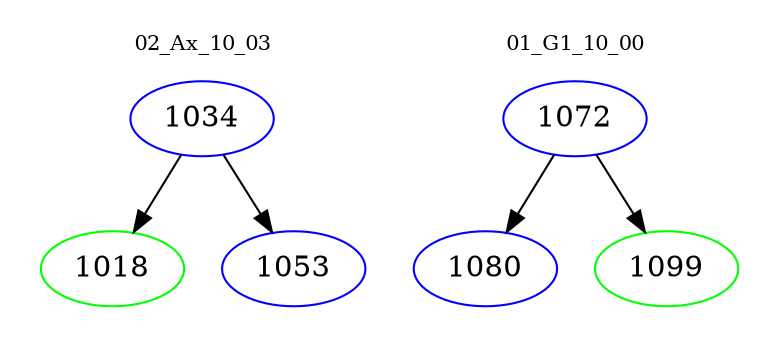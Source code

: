 digraph{
subgraph cluster_0 {
color = white
label = "02_Ax_10_03";
fontsize=10;
T0_1034 [label="1034", color="blue"]
T0_1034 -> T0_1018 [color="black"]
T0_1018 [label="1018", color="green"]
T0_1034 -> T0_1053 [color="black"]
T0_1053 [label="1053", color="blue"]
}
subgraph cluster_1 {
color = white
label = "01_G1_10_00";
fontsize=10;
T1_1072 [label="1072", color="blue"]
T1_1072 -> T1_1080 [color="black"]
T1_1080 [label="1080", color="blue"]
T1_1072 -> T1_1099 [color="black"]
T1_1099 [label="1099", color="green"]
}
}

